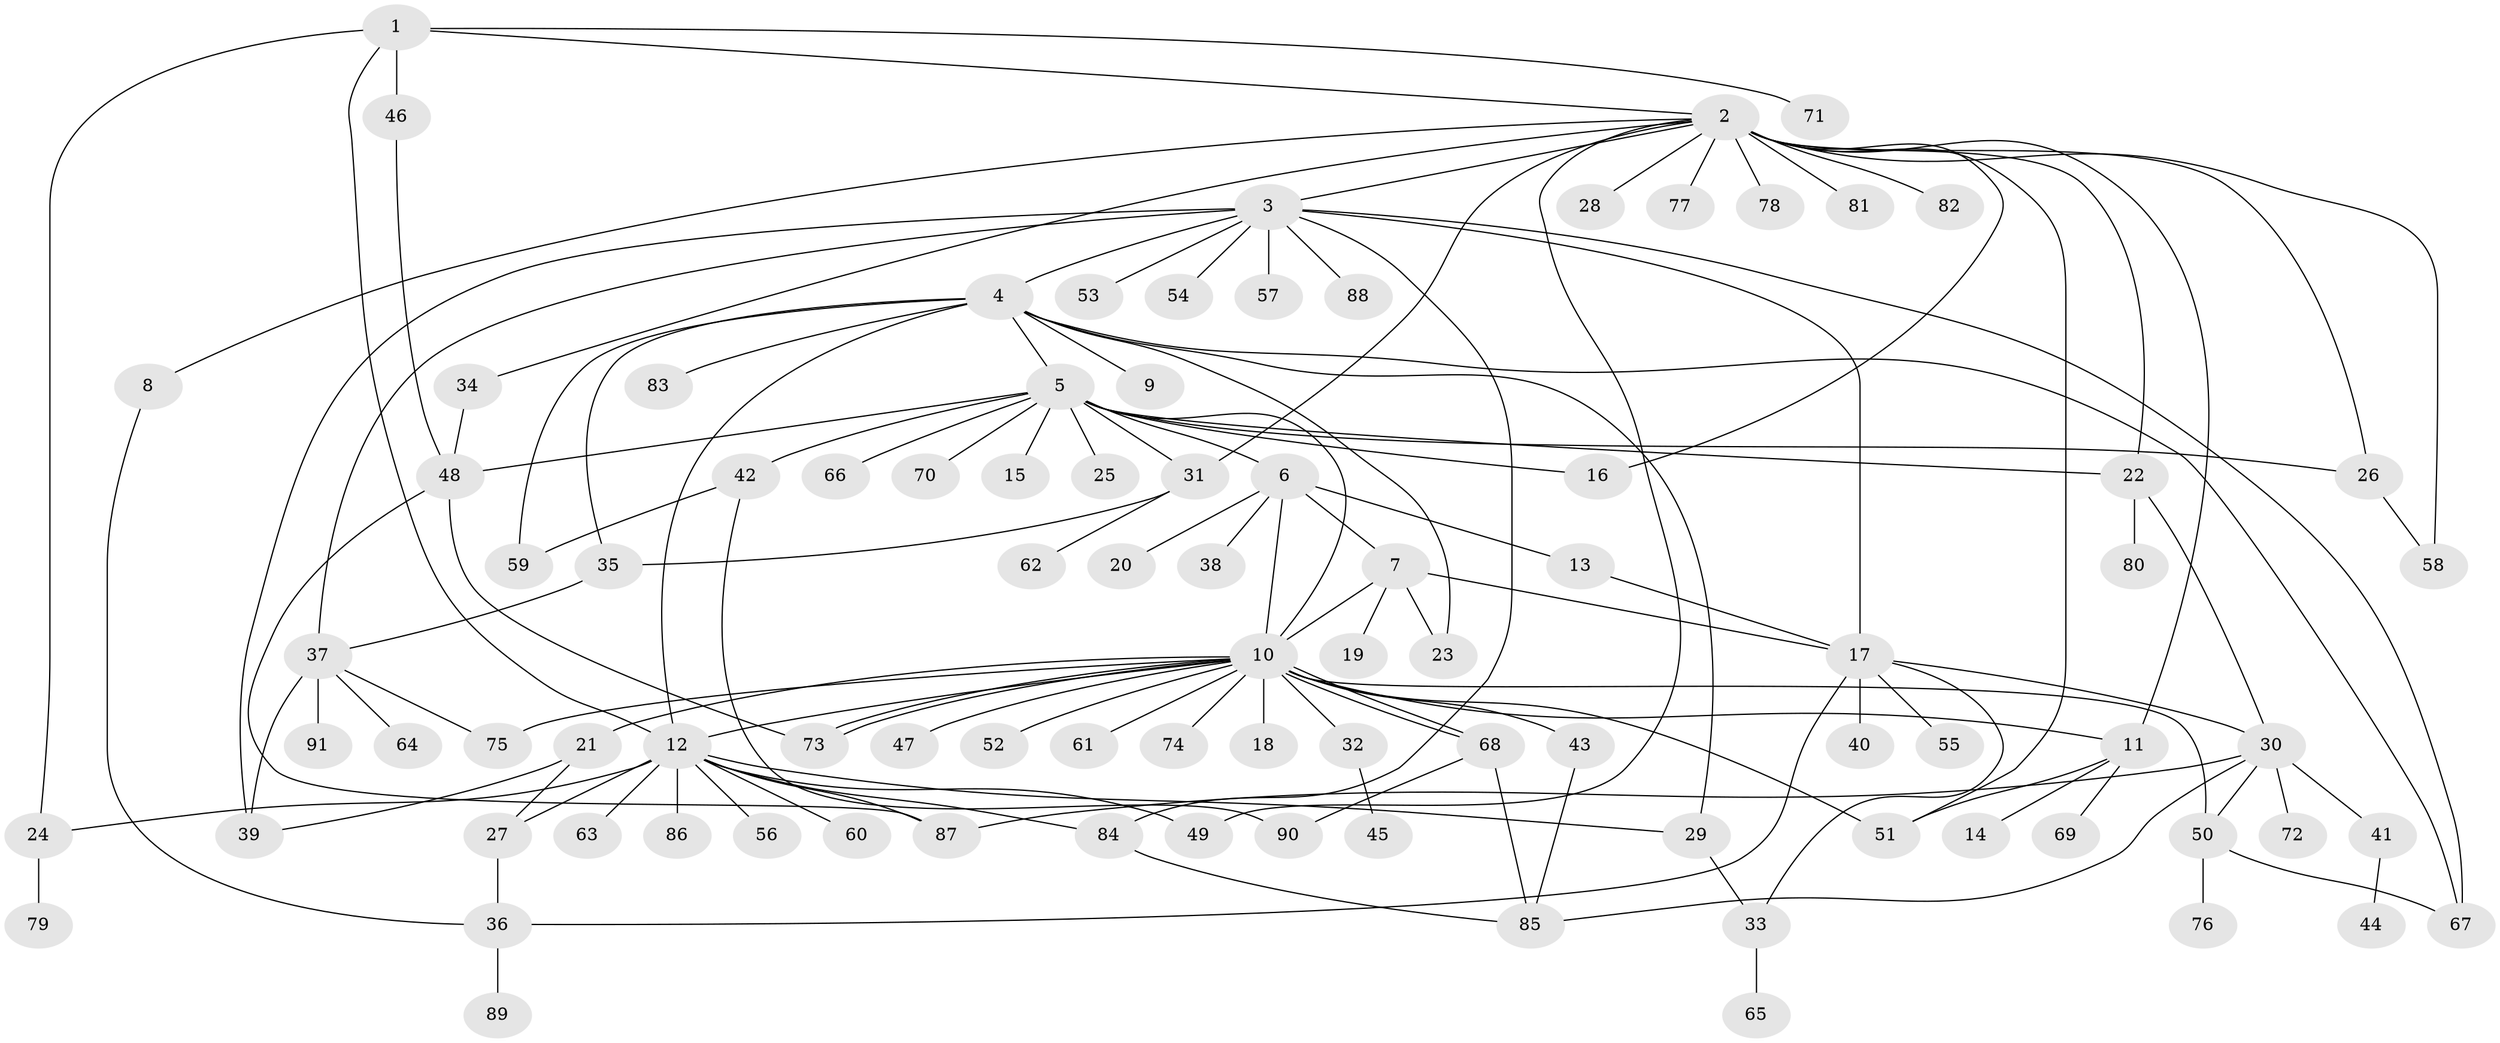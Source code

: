 // coarse degree distribution, {5: 0.05333333333333334, 19: 0.013333333333333334, 9: 0.013333333333333334, 10: 0.013333333333333334, 14: 0.013333333333333334, 8: 0.013333333333333334, 2: 0.16, 1: 0.52, 18: 0.013333333333333334, 12: 0.013333333333333334, 13: 0.013333333333333334, 3: 0.10666666666666667, 4: 0.04, 6: 0.013333333333333334}
// Generated by graph-tools (version 1.1) at 2025/41/03/06/25 10:41:46]
// undirected, 91 vertices, 134 edges
graph export_dot {
graph [start="1"]
  node [color=gray90,style=filled];
  1;
  2;
  3;
  4;
  5;
  6;
  7;
  8;
  9;
  10;
  11;
  12;
  13;
  14;
  15;
  16;
  17;
  18;
  19;
  20;
  21;
  22;
  23;
  24;
  25;
  26;
  27;
  28;
  29;
  30;
  31;
  32;
  33;
  34;
  35;
  36;
  37;
  38;
  39;
  40;
  41;
  42;
  43;
  44;
  45;
  46;
  47;
  48;
  49;
  50;
  51;
  52;
  53;
  54;
  55;
  56;
  57;
  58;
  59;
  60;
  61;
  62;
  63;
  64;
  65;
  66;
  67;
  68;
  69;
  70;
  71;
  72;
  73;
  74;
  75;
  76;
  77;
  78;
  79;
  80;
  81;
  82;
  83;
  84;
  85;
  86;
  87;
  88;
  89;
  90;
  91;
  1 -- 2;
  1 -- 12;
  1 -- 24;
  1 -- 46;
  1 -- 71;
  2 -- 3;
  2 -- 8;
  2 -- 11;
  2 -- 16;
  2 -- 22;
  2 -- 26;
  2 -- 28;
  2 -- 31;
  2 -- 34;
  2 -- 49;
  2 -- 51;
  2 -- 58;
  2 -- 77;
  2 -- 78;
  2 -- 81;
  2 -- 82;
  3 -- 4;
  3 -- 17;
  3 -- 37;
  3 -- 39;
  3 -- 53;
  3 -- 54;
  3 -- 57;
  3 -- 67;
  3 -- 84;
  3 -- 88;
  4 -- 5;
  4 -- 9;
  4 -- 12;
  4 -- 23;
  4 -- 29;
  4 -- 35;
  4 -- 59;
  4 -- 67;
  4 -- 83;
  5 -- 6;
  5 -- 10;
  5 -- 15;
  5 -- 16;
  5 -- 22;
  5 -- 25;
  5 -- 26;
  5 -- 31;
  5 -- 42;
  5 -- 48;
  5 -- 66;
  5 -- 70;
  6 -- 7;
  6 -- 10;
  6 -- 13;
  6 -- 20;
  6 -- 38;
  7 -- 10;
  7 -- 17;
  7 -- 19;
  7 -- 23;
  8 -- 36;
  10 -- 11;
  10 -- 12;
  10 -- 18;
  10 -- 21;
  10 -- 32;
  10 -- 43;
  10 -- 47;
  10 -- 50;
  10 -- 51;
  10 -- 52;
  10 -- 61;
  10 -- 68;
  10 -- 68;
  10 -- 73;
  10 -- 73;
  10 -- 74;
  10 -- 75;
  11 -- 14;
  11 -- 51;
  11 -- 69;
  12 -- 24;
  12 -- 27;
  12 -- 29;
  12 -- 49;
  12 -- 56;
  12 -- 60;
  12 -- 63;
  12 -- 84;
  12 -- 86;
  12 -- 87;
  13 -- 17;
  17 -- 30;
  17 -- 33;
  17 -- 36;
  17 -- 40;
  17 -- 55;
  21 -- 27;
  21 -- 39;
  22 -- 30;
  22 -- 80;
  24 -- 79;
  26 -- 58;
  27 -- 36;
  29 -- 33;
  30 -- 41;
  30 -- 50;
  30 -- 72;
  30 -- 85;
  30 -- 87;
  31 -- 35;
  31 -- 62;
  32 -- 45;
  33 -- 65;
  34 -- 48;
  35 -- 37;
  36 -- 89;
  37 -- 39;
  37 -- 64;
  37 -- 75;
  37 -- 91;
  41 -- 44;
  42 -- 59;
  42 -- 90;
  43 -- 85;
  46 -- 48;
  48 -- 73;
  48 -- 87;
  50 -- 67;
  50 -- 76;
  68 -- 85;
  68 -- 90;
  84 -- 85;
}
